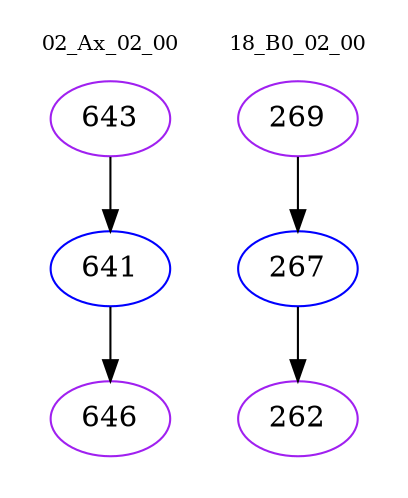 digraph{
subgraph cluster_0 {
color = white
label = "02_Ax_02_00";
fontsize=10;
T0_643 [label="643", color="purple"]
T0_643 -> T0_641 [color="black"]
T0_641 [label="641", color="blue"]
T0_641 -> T0_646 [color="black"]
T0_646 [label="646", color="purple"]
}
subgraph cluster_1 {
color = white
label = "18_B0_02_00";
fontsize=10;
T1_269 [label="269", color="purple"]
T1_269 -> T1_267 [color="black"]
T1_267 [label="267", color="blue"]
T1_267 -> T1_262 [color="black"]
T1_262 [label="262", color="purple"]
}
}
